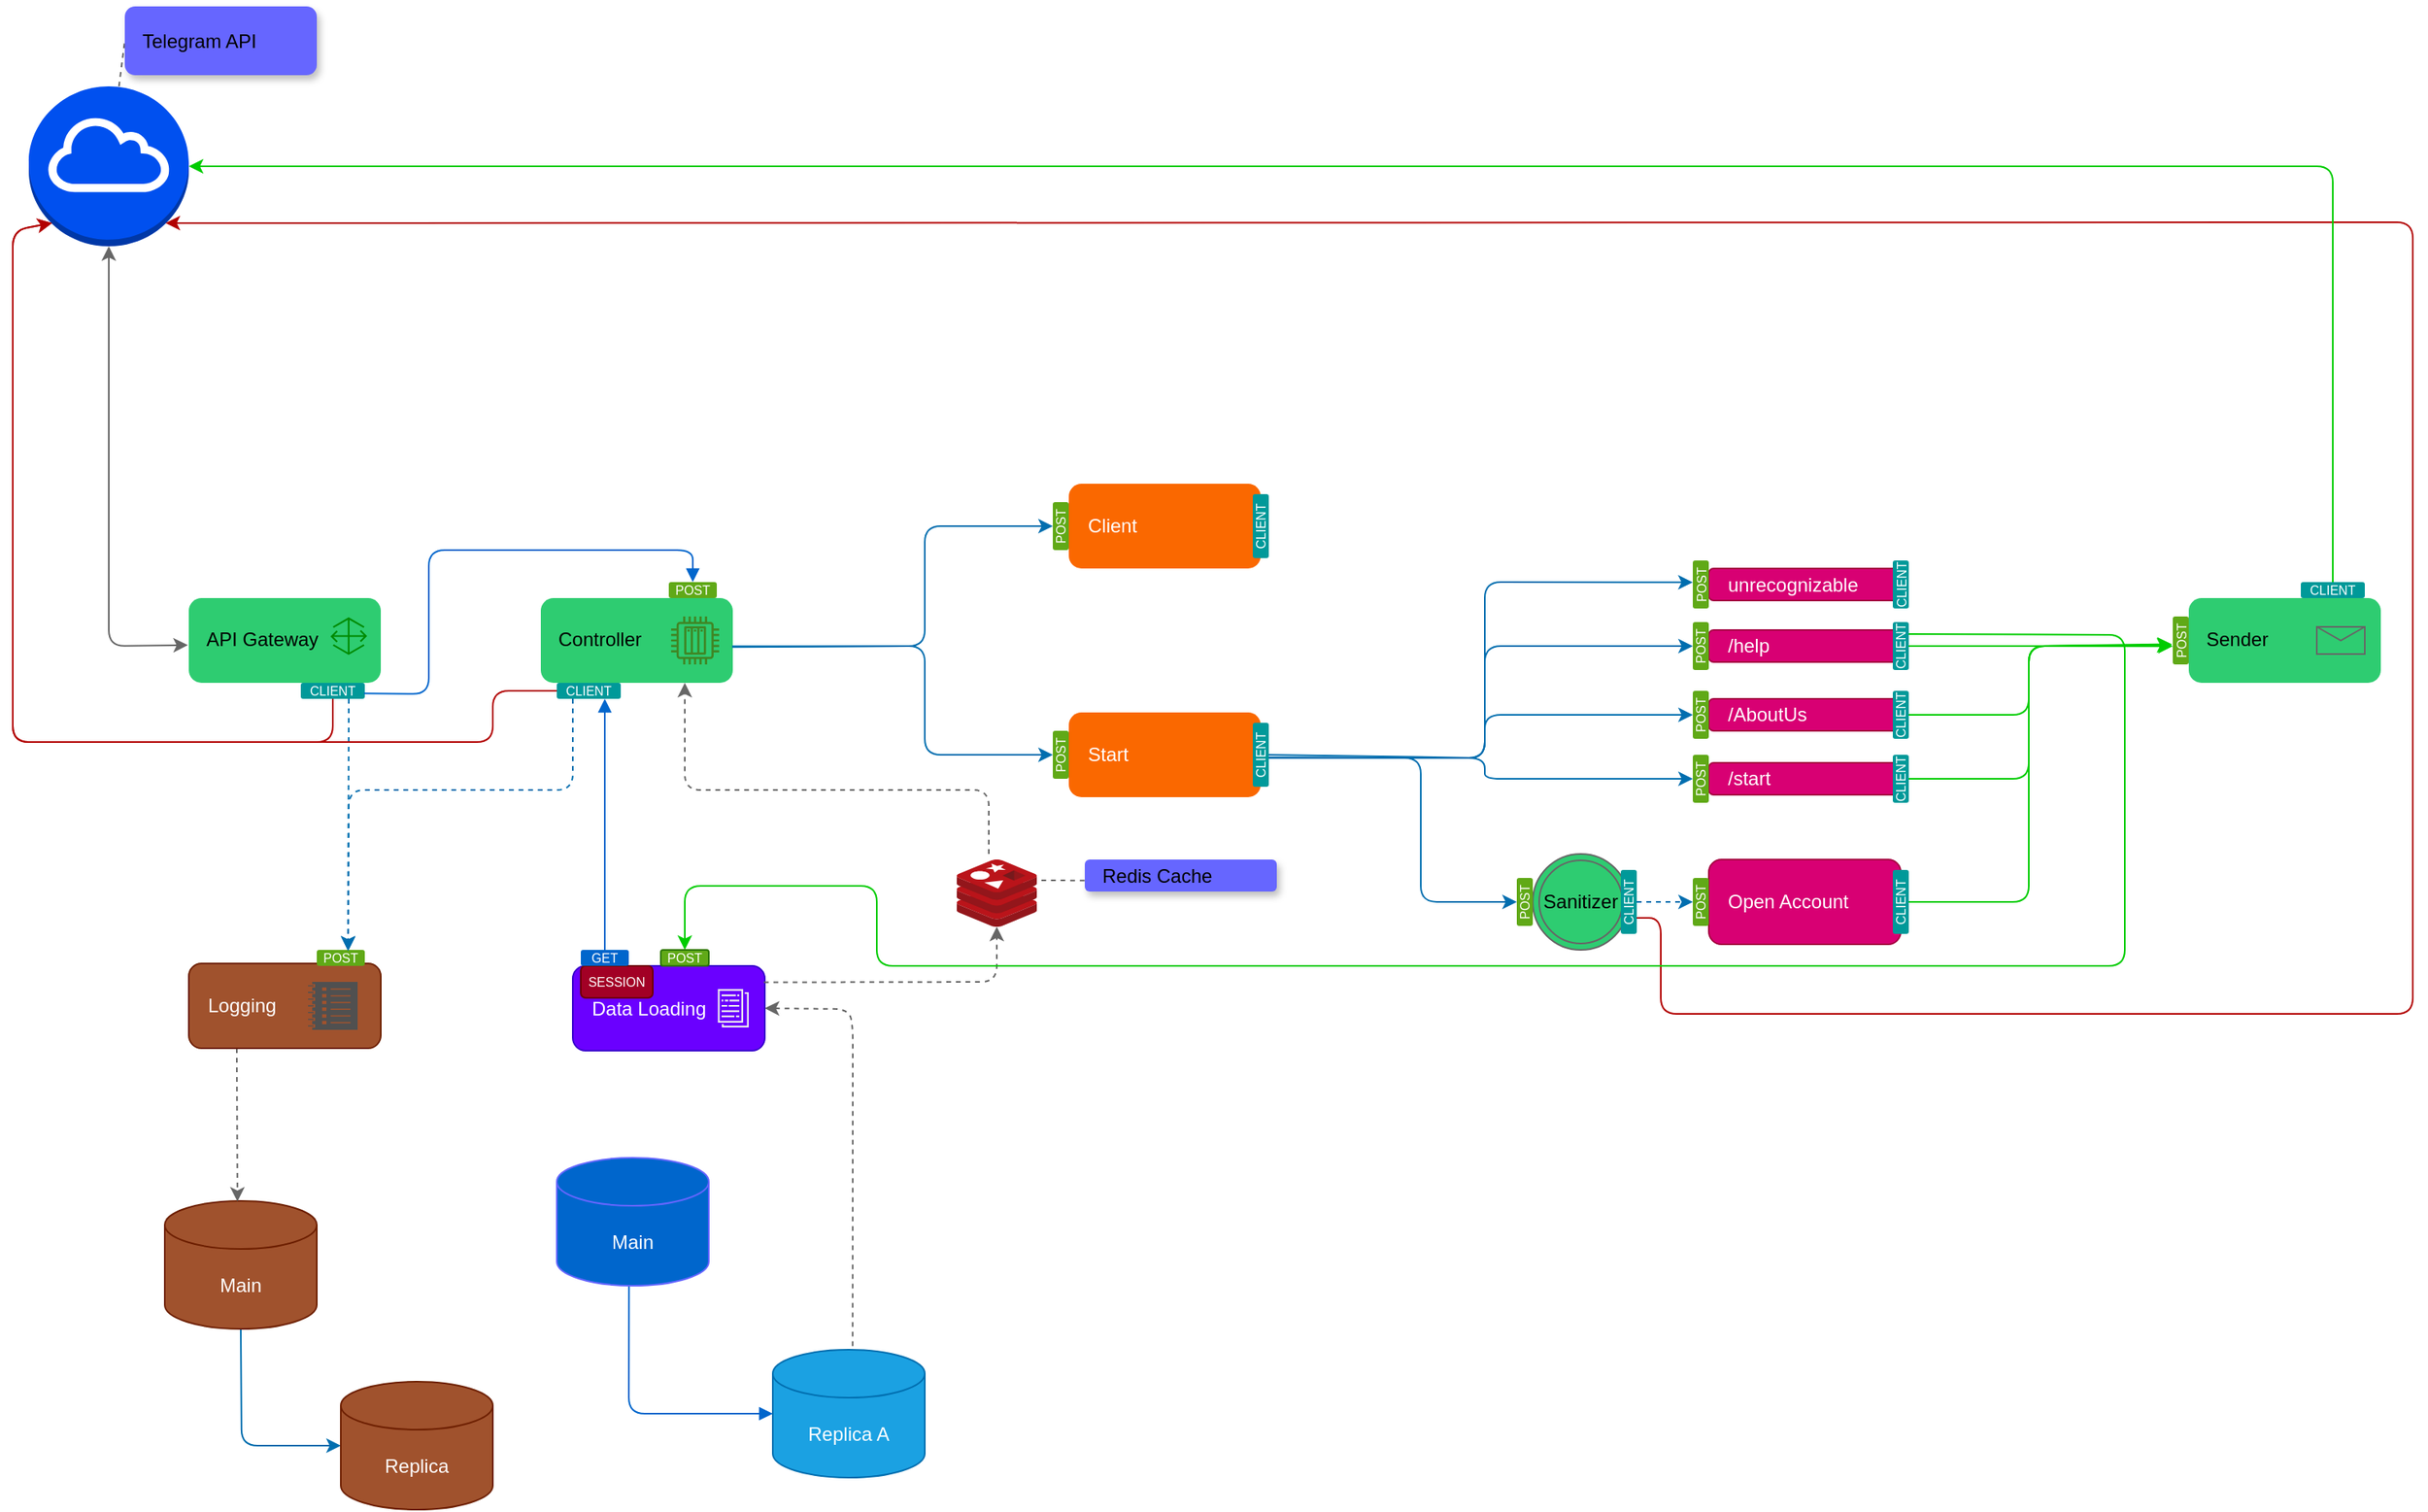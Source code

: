 <mxfile>
    <diagram id="sNHQUe1SK0V82_0eaNel" name="Página-1">
        <mxGraphModel dx="1059" dy="734" grid="1" gridSize="10" guides="1" tooltips="1" connect="1" arrows="1" fold="1" page="1" pageScale="1" pageWidth="2336" pageHeight="1654" background="none" math="0" shadow="0">
            <root>
                <mxCell id="0"/>
                <mxCell id="1" parent="0"/>
                <mxCell id="9" style="edgeStyle=none;html=1;entryX=0;entryY=0.5;entryDx=0;entryDy=0;dashed=1;endArrow=none;endFill=0;strokeColor=#666666;" parent="1" source="3" target="7" edge="1">
                    <mxGeometry relative="1" as="geometry"/>
                </mxCell>
                <mxCell id="20" style="edgeStyle=none;html=1;exitX=0.5;exitY=1;exitDx=0;exitDy=0;exitPerimeter=0;entryX=-0.005;entryY=0.555;entryDx=0;entryDy=0;strokeColor=#666666;endArrow=classic;endFill=1;entryPerimeter=0;startArrow=classic;startFill=1;" parent="1" source="3" target="12" edge="1">
                    <mxGeometry relative="1" as="geometry">
                        <Array as="points">
                            <mxPoint x="130" y="400"/>
                        </Array>
                    </mxGeometry>
                </mxCell>
                <mxCell id="3" value="" style="outlineConnect=0;dashed=0;verticalLabelPosition=bottom;verticalAlign=top;align=center;html=1;shape=mxgraph.aws3.internet_gateway;fillColor=#0050ef;fontColor=#ffffff;strokeColor=#6666FF;" parent="1" vertex="1">
                    <mxGeometry x="80" y="50" width="100" height="100" as="geometry"/>
                </mxCell>
                <mxCell id="10" value="" style="group" parent="1" vertex="1" connectable="0">
                    <mxGeometry x="140" width="120" height="43" as="geometry"/>
                </mxCell>
                <mxCell id="7" value="" style="rounded=1;whiteSpace=wrap;html=1;strokeColor=none;fillColor=#6666FF;shadow=1;" parent="10" vertex="1">
                    <mxGeometry width="120" height="43" as="geometry"/>
                </mxCell>
                <mxCell id="6" value="Telegram API" style="text;html=1;strokeColor=none;fillColor=none;align=left;verticalAlign=middle;whiteSpace=wrap;rounded=0;" parent="10" vertex="1">
                    <mxGeometry x="9" y="13" width="79" height="17" as="geometry"/>
                </mxCell>
                <mxCell id="18" value="" style="group" parent="1" vertex="1" connectable="0">
                    <mxGeometry x="180" y="370" width="120" height="53" as="geometry"/>
                </mxCell>
                <mxCell id="12" value="" style="rounded=1;whiteSpace=wrap;html=1;strokeColor=none;fillColor=#2ECC71;shadow=0;" parent="18" vertex="1">
                    <mxGeometry width="120" height="53" as="geometry"/>
                </mxCell>
                <mxCell id="13" value="API Gateway" style="text;html=1;strokeColor=none;fillColor=none;align=left;verticalAlign=middle;whiteSpace=wrap;rounded=0;" parent="18" vertex="1">
                    <mxGeometry x="9" y="16.023" width="79" height="20.953" as="geometry"/>
                </mxCell>
                <mxCell id="17" value="" style="sketch=0;outlineConnect=0;fontColor=#ffffff;fillColor=#008a00;strokeColor=#005700;dashed=0;verticalLabelPosition=bottom;verticalAlign=top;align=center;html=1;fontSize=12;fontStyle=0;aspect=fixed;pointerEvents=1;shape=mxgraph.aws4.gateway;rounded=1;shadow=0;" parent="18" vertex="1">
                    <mxGeometry x="88.55" y="12.017" width="22.9" height="23.5" as="geometry"/>
                </mxCell>
                <mxCell id="22" style="edgeStyle=none;html=1;exitX=0.5;exitY=1;exitDx=0;exitDy=0;entryX=0.875;entryY=0;entryDx=0;entryDy=0;entryPerimeter=0;strokeColor=#666666;fontSize=8;startArrow=none;startFill=0;endArrow=none;endFill=0;" parent="1" target="12" edge="1">
                    <mxGeometry relative="1" as="geometry">
                        <mxPoint x="285" y="370" as="sourcePoint"/>
                    </mxGeometry>
                </mxCell>
                <mxCell id="109" style="edgeStyle=none;html=1;exitX=0.5;exitY=1;exitDx=0;exitDy=0;entryX=0.145;entryY=0.855;entryDx=0;entryDy=0;entryPerimeter=0;fillColor=#e51400;strokeColor=#B20000;" parent="1" source="36" target="3" edge="1">
                    <mxGeometry relative="1" as="geometry">
                        <Array as="points">
                            <mxPoint x="270" y="460"/>
                            <mxPoint x="70" y="460"/>
                            <mxPoint x="70" y="140"/>
                        </Array>
                    </mxGeometry>
                </mxCell>
                <mxCell id="126" style="edgeStyle=none;html=1;exitX=0.75;exitY=1;exitDx=0;exitDy=0;entryX=0.651;entryY=0.035;entryDx=0;entryDy=0;entryPerimeter=0;fillColor=#1ba1e2;strokeColor=#006EAF;dashed=1;" parent="1" source="36" target="125" edge="1">
                    <mxGeometry relative="1" as="geometry"/>
                </mxCell>
                <mxCell id="36" value="CLIENT" style="rounded=1;whiteSpace=wrap;html=1;shadow=0;strokeColor=none;fontSize=8;fillColor=#009999;fontColor=#ffffff;" parent="1" vertex="1">
                    <mxGeometry x="250" y="423" width="40" height="10" as="geometry"/>
                </mxCell>
                <mxCell id="49" value="" style="group" parent="1" vertex="1" connectable="0">
                    <mxGeometry x="400" y="370" width="120" height="53" as="geometry"/>
                </mxCell>
                <mxCell id="50" value="" style="rounded=1;whiteSpace=wrap;html=1;strokeColor=none;fillColor=#2ECC71;shadow=0;" parent="49" vertex="1">
                    <mxGeometry width="120" height="53" as="geometry"/>
                </mxCell>
                <mxCell id="51" value="Controller" style="text;html=1;strokeColor=none;fillColor=none;align=left;verticalAlign=middle;whiteSpace=wrap;rounded=0;" parent="49" vertex="1">
                    <mxGeometry x="9" y="16.023" width="79" height="20.953" as="geometry"/>
                </mxCell>
                <mxCell id="55" value="" style="sketch=0;outlineConnect=0;fontColor=#232F3E;gradientColor=none;fillColor=#3F8624;strokeColor=none;dashed=0;verticalLabelPosition=bottom;verticalAlign=top;align=center;html=1;fontSize=12;fontStyle=0;aspect=fixed;pointerEvents=1;shape=mxgraph.aws4.iot_thing_plc;rounded=1;shadow=0;" parent="49" vertex="1">
                    <mxGeometry x="81.45" y="11.5" width="30" height="30" as="geometry"/>
                </mxCell>
                <mxCell id="53" value="POST" style="rounded=1;whiteSpace=wrap;html=1;shadow=0;strokeColor=none;fontSize=8;fillColor=#60a917;fontColor=#ffffff;" parent="1" vertex="1">
                    <mxGeometry x="480" y="360" width="30" height="10" as="geometry"/>
                </mxCell>
                <mxCell id="134" style="edgeStyle=none;html=1;entryX=0.75;entryY=1;entryDx=0;entryDy=0;dashed=1;strokeColor=#666666;startArrow=none;startFill=0;endArrow=classic;endFill=1;" parent="1" target="50" edge="1">
                    <mxGeometry relative="1" as="geometry">
                        <Array as="points">
                            <mxPoint x="680" y="520"/>
                            <mxPoint x="680" y="490"/>
                            <mxPoint x="490" y="490"/>
                        </Array>
                        <mxPoint x="680" y="530" as="sourcePoint"/>
                    </mxGeometry>
                </mxCell>
                <mxCell id="57" value="" style="sketch=0;aspect=fixed;html=1;points=[];align=center;image;fontSize=12;image=img/lib/mscae/Cache_Redis_Product.svg;rounded=1;shadow=0;strokeColor=#6666FF;fontColor=#FFFFFF;fillColor=#009999;" parent="1" vertex="1">
                    <mxGeometry x="660" y="533.5" width="50" height="42" as="geometry"/>
                </mxCell>
                <mxCell id="58" value="" style="group" parent="1" vertex="1" connectable="0">
                    <mxGeometry x="740" y="533.5" width="120" height="20" as="geometry"/>
                </mxCell>
                <mxCell id="59" value="" style="rounded=1;whiteSpace=wrap;html=1;strokeColor=none;fillColor=#6666FF;shadow=1;" parent="58" vertex="1">
                    <mxGeometry width="120" height="20" as="geometry"/>
                </mxCell>
                <mxCell id="60" value="Redis Cache" style="text;html=1;strokeColor=none;fillColor=none;align=left;verticalAlign=middle;whiteSpace=wrap;rounded=0;" parent="58" vertex="1">
                    <mxGeometry x="9" y="6.047" width="79" height="7.907" as="geometry"/>
                </mxCell>
                <mxCell id="63" style="edgeStyle=none;html=1;exitX=-0.001;exitY=0.657;exitDx=0;exitDy=0;entryX=1.005;entryY=0.309;entryDx=0;entryDy=0;entryPerimeter=0;strokeColor=#666666;fontSize=12;fontColor=#FFFFFF;startArrow=none;startFill=0;endArrow=none;endFill=0;dashed=1;exitPerimeter=0;" parent="1" source="59" target="57" edge="1">
                    <mxGeometry relative="1" as="geometry">
                        <Array as="points">
                            <mxPoint x="720" y="546.5"/>
                        </Array>
                    </mxGeometry>
                </mxCell>
                <mxCell id="73" value="" style="group" parent="1" vertex="1" connectable="0">
                    <mxGeometry x="420" y="600" width="120" height="53" as="geometry"/>
                </mxCell>
                <mxCell id="72" value="Data Loading" style="rounded=1;whiteSpace=wrap;html=1;shadow=0;strokeColor=#3700CC;fontSize=12;fontColor=#ffffff;fillColor=#6a00ff;align=left;spacingLeft=10;" parent="73" vertex="1">
                    <mxGeometry width="120" height="53" as="geometry"/>
                </mxCell>
                <mxCell id="65" value="" style="sketch=0;outlineConnect=0;fillColor=#eeeeee;strokeColor=#36393d;dashed=0;verticalLabelPosition=bottom;verticalAlign=top;align=center;html=1;fontSize=12;fontStyle=0;aspect=fixed;pointerEvents=1;shape=mxgraph.aws4.data_set;rounded=1;shadow=0;" parent="73" vertex="1">
                    <mxGeometry x="90.62" y="14.5" width="19.38" height="24" as="geometry"/>
                </mxCell>
                <mxCell id="76" value="SESSION" style="rounded=1;whiteSpace=wrap;html=1;shadow=0;strokeColor=#6F0000;fontSize=8;fillColor=#a20025;fontColor=#ffffff;" parent="73" vertex="1">
                    <mxGeometry x="5" width="45" height="20" as="geometry"/>
                </mxCell>
                <mxCell id="75" value="GET" style="rounded=1;whiteSpace=wrap;html=1;shadow=0;strokeColor=none;fontSize=8;fillColor=#0066CC;fontColor=#ffffff;" parent="1" vertex="1">
                    <mxGeometry x="425" y="590" width="30" height="10" as="geometry"/>
                </mxCell>
                <mxCell id="78" style="edgeStyle=none;html=1;exitX=0.75;exitY=1;exitDx=0;exitDy=0;entryX=0.5;entryY=0;entryDx=0;entryDy=0;strokeColor=#0066CC;fontSize=12;fontColor=#FFFFFF;startArrow=block;startFill=1;endArrow=none;endFill=0;" parent="1" source="77" target="75" edge="1">
                    <mxGeometry relative="1" as="geometry">
                        <Array as="points">
                            <mxPoint x="440" y="480"/>
                        </Array>
                    </mxGeometry>
                </mxCell>
                <mxCell id="132" style="edgeStyle=none;html=1;exitX=0;exitY=0.5;exitDx=0;exitDy=0;entryX=0.145;entryY=0.855;entryDx=0;entryDy=0;entryPerimeter=0;fillColor=#e51400;strokeColor=#B20000;" parent="1" source="77" target="3" edge="1">
                    <mxGeometry relative="1" as="geometry">
                        <mxPoint x="310" y="446.333" as="targetPoint"/>
                        <Array as="points">
                            <mxPoint x="370" y="428"/>
                            <mxPoint x="370" y="460"/>
                            <mxPoint x="70" y="460"/>
                            <mxPoint x="70" y="140"/>
                        </Array>
                    </mxGeometry>
                </mxCell>
                <mxCell id="77" value="CLIENT" style="rounded=1;whiteSpace=wrap;html=1;shadow=0;strokeColor=none;fontSize=8;fillColor=#009999;fontColor=#ffffff;" parent="1" vertex="1">
                    <mxGeometry x="410" y="423" width="40" height="10" as="geometry"/>
                </mxCell>
                <mxCell id="83" style="edgeStyle=none;html=1;exitX=0.475;exitY=0.988;exitDx=0;exitDy=0;exitPerimeter=0;entryX=0;entryY=0.5;entryDx=0;entryDy=0;entryPerimeter=0;strokeColor=#0066CC;fontSize=12;fontColor=#FFFFFF;startArrow=none;startFill=0;endArrow=block;endFill=1;" parent="1" source="79" target="80" edge="1">
                    <mxGeometry relative="1" as="geometry">
                        <Array as="points">
                            <mxPoint x="455" y="880"/>
                        </Array>
                    </mxGeometry>
                </mxCell>
                <mxCell id="79" value="Main" style="shape=cylinder3;whiteSpace=wrap;html=1;boundedLbl=1;backgroundOutline=1;size=15;rounded=1;shadow=0;strokeColor=#6666FF;fontSize=12;fontColor=#FFFFFF;fillColor=#0066CC;" parent="1" vertex="1">
                    <mxGeometry x="410" y="720" width="95" height="80" as="geometry"/>
                </mxCell>
                <mxCell id="80" value="Replica A" style="shape=cylinder3;whiteSpace=wrap;html=1;boundedLbl=1;backgroundOutline=1;size=15;rounded=1;shadow=0;strokeColor=#006EAF;fontSize=12;fontColor=#ffffff;fillColor=#1ba1e2;" parent="1" vertex="1">
                    <mxGeometry x="545" y="840" width="95" height="80" as="geometry"/>
                </mxCell>
                <mxCell id="82" style="edgeStyle=none;html=1;exitX=1;exitY=0.5;exitDx=0;exitDy=0;entryX=0.525;entryY=-0.002;entryDx=0;entryDy=0;entryPerimeter=0;strokeColor=#666666;fontSize=12;fontColor=#FFFFFF;startArrow=classic;startFill=1;endArrow=none;endFill=0;dashed=1;" parent="1" source="72" target="80" edge="1">
                    <mxGeometry relative="1" as="geometry">
                        <mxPoint x="595.55" y="589.94" as="sourcePoint"/>
                        <mxPoint x="595" y="203.062" as="targetPoint"/>
                        <Array as="points">
                            <mxPoint x="593" y="627"/>
                            <mxPoint x="595" y="640"/>
                        </Array>
                    </mxGeometry>
                </mxCell>
                <mxCell id="84" value="Start" style="rounded=1;whiteSpace=wrap;html=1;shadow=0;strokeColor=none;fontSize=12;fillColor=#fa6800;fontColor=#FFFFFF;align=left;spacingLeft=10;" parent="1" vertex="1">
                    <mxGeometry x="730" y="441.5" width="120" height="53" as="geometry"/>
                </mxCell>
                <mxCell id="85" value="Client" style="rounded=1;whiteSpace=wrap;html=1;shadow=0;strokeColor=none;fontSize=12;fillColor=#fa6800;fontColor=#FFFFFF;align=left;spacingLeft=10;" parent="1" vertex="1">
                    <mxGeometry x="730" y="298.5" width="120" height="53" as="geometry"/>
                </mxCell>
                <mxCell id="87" value="POST" style="rounded=1;whiteSpace=wrap;html=1;shadow=0;strokeColor=none;fontSize=8;fillColor=#60a917;fontColor=#ffffff;rotation=-90;" parent="1" vertex="1">
                    <mxGeometry x="710" y="463" width="30" height="10" as="geometry"/>
                </mxCell>
                <mxCell id="88" value="POST" style="rounded=1;whiteSpace=wrap;html=1;shadow=0;strokeColor=none;fontSize=8;fillColor=#60a917;fontColor=#ffffff;rotation=-90;" parent="1" vertex="1">
                    <mxGeometry x="710" y="320" width="30" height="10" as="geometry"/>
                </mxCell>
                <mxCell id="108" style="edgeStyle=none;html=1;exitX=0.988;exitY=0.668;exitDx=0;exitDy=0;strokeColor=#0066CC;fontSize=12;fontColor=#FFFFFF;startArrow=none;startFill=0;endArrow=block;endFill=1;exitPerimeter=0;entryX=0.5;entryY=0;entryDx=0;entryDy=0;" parent="1" source="36" target="53" edge="1">
                    <mxGeometry relative="1" as="geometry">
                        <Array as="points">
                            <mxPoint x="330" y="430"/>
                            <mxPoint x="330" y="340"/>
                            <mxPoint x="420" y="340"/>
                            <mxPoint x="495" y="340"/>
                        </Array>
                        <mxPoint x="440" y="443" as="sourcePoint"/>
                        <mxPoint x="500" y="340" as="targetPoint"/>
                    </mxGeometry>
                </mxCell>
                <mxCell id="129" style="edgeStyle=none;html=1;exitX=0.5;exitY=1;exitDx=0;exitDy=0;exitPerimeter=0;entryX=0;entryY=0.5;entryDx=0;entryDy=0;entryPerimeter=0;strokeColor=#006EAF;startArrow=none;startFill=0;endArrow=classic;endFill=1;fillColor=#1ba1e2;" parent="1" source="110" target="127" edge="1">
                    <mxGeometry relative="1" as="geometry">
                        <Array as="points">
                            <mxPoint x="213" y="900"/>
                        </Array>
                    </mxGeometry>
                </mxCell>
                <mxCell id="110" value="Main" style="shape=cylinder3;whiteSpace=wrap;html=1;boundedLbl=1;backgroundOutline=1;size=15;rounded=1;shadow=0;strokeColor=#6D1F00;fontSize=12;fontColor=#ffffff;fillColor=#a0522d;" parent="1" vertex="1">
                    <mxGeometry x="165" y="747" width="95" height="80" as="geometry"/>
                </mxCell>
                <mxCell id="128" style="edgeStyle=none;html=1;exitX=0.25;exitY=1;exitDx=0;exitDy=0;entryX=0.478;entryY=0.005;entryDx=0;entryDy=0;entryPerimeter=0;startArrow=none;startFill=0;endArrow=classic;endFill=1;dashed=1;strokeColor=#666666;" parent="1" source="120" target="110" edge="1">
                    <mxGeometry relative="1" as="geometry"/>
                </mxCell>
                <mxCell id="120" value="Logging" style="rounded=1;whiteSpace=wrap;html=1;shadow=0;strokeColor=#6D1F00;fontSize=12;fillColor=#a0522d;fontColor=#ffffff;align=left;spacingLeft=10;" parent="1" vertex="1">
                    <mxGeometry x="180" y="598.5" width="120" height="53" as="geometry"/>
                </mxCell>
                <mxCell id="123" value="" style="sketch=0;pointerEvents=1;shadow=0;dashed=0;html=1;strokeColor=none;labelPosition=center;verticalLabelPosition=bottom;verticalAlign=top;align=center;fillColor=#505050;shape=mxgraph.mscae.oms.log_management" parent="1" vertex="1">
                    <mxGeometry x="254.5" y="610" width="31" height="30" as="geometry"/>
                </mxCell>
                <mxCell id="125" value="POST" style="rounded=1;whiteSpace=wrap;html=1;shadow=0;strokeColor=none;fontSize=8;fillColor=#60a917;fontColor=#ffffff;" parent="1" vertex="1">
                    <mxGeometry x="260" y="590" width="30" height="10" as="geometry"/>
                </mxCell>
                <mxCell id="127" value="Replica" style="shape=cylinder3;whiteSpace=wrap;html=1;boundedLbl=1;backgroundOutline=1;size=15;rounded=1;shadow=0;strokeColor=#6D1F00;fontSize=12;fontColor=#ffffff;fillColor=#a0522d;" parent="1" vertex="1">
                    <mxGeometry x="275" y="860" width="95" height="80" as="geometry"/>
                </mxCell>
                <mxCell id="130" style="edgeStyle=none;html=1;exitX=0.25;exitY=1;exitDx=0;exitDy=0;entryX=0.653;entryY=0.073;entryDx=0;entryDy=0;fillColor=#1ba1e2;strokeColor=#006EAF;dashed=1;entryPerimeter=0;" parent="1" source="77" target="125" edge="1">
                    <mxGeometry relative="1" as="geometry">
                        <mxPoint x="390.47" y="450" as="sourcePoint"/>
                        <mxPoint x="390" y="588.85" as="targetPoint"/>
                        <Array as="points">
                            <mxPoint x="420" y="490"/>
                            <mxPoint x="280" y="490"/>
                        </Array>
                    </mxGeometry>
                </mxCell>
                <mxCell id="133" style="edgeStyle=none;html=1;exitX=0.995;exitY=0.194;exitDx=0;exitDy=0;entryX=0.5;entryY=1;entryDx=0;entryDy=0;entryPerimeter=0;exitPerimeter=0;dashed=1;strokeColor=#666666;" parent="1" source="72" target="57" edge="1">
                    <mxGeometry relative="1" as="geometry">
                        <Array as="points">
                            <mxPoint x="685" y="610"/>
                        </Array>
                    </mxGeometry>
                </mxCell>
                <mxCell id="135" value="Open Account" style="rounded=1;whiteSpace=wrap;html=1;shadow=0;strokeColor=#A50040;fontSize=12;fillColor=#d80073;fontColor=#ffffff;align=left;spacingLeft=10;" parent="1" vertex="1">
                    <mxGeometry x="1130" y="533.5" width="120" height="53" as="geometry"/>
                </mxCell>
                <mxCell id="136" value="POST" style="rounded=1;whiteSpace=wrap;html=1;shadow=0;strokeColor=none;fontSize=8;fillColor=#60a917;fontColor=#ffffff;rotation=-90;" parent="1" vertex="1">
                    <mxGeometry x="1110" y="555" width="30" height="10" as="geometry"/>
                </mxCell>
                <mxCell id="137" style="edgeStyle=none;html=1;exitX=0.997;exitY=0.569;exitDx=0;exitDy=0;entryX=0.5;entryY=0;entryDx=0;entryDy=0;strokeColor=#006EAF;startArrow=none;startFill=0;endArrow=classic;endFill=1;exitPerimeter=0;fillColor=#1ba1e2;" parent="1" source="50" target="87" edge="1">
                    <mxGeometry relative="1" as="geometry">
                        <Array as="points">
                            <mxPoint x="640" y="400"/>
                            <mxPoint x="640" y="468"/>
                        </Array>
                    </mxGeometry>
                </mxCell>
                <mxCell id="138" style="edgeStyle=none;html=1;exitX=0.997;exitY=0.577;exitDx=0;exitDy=0;entryX=0.5;entryY=0;entryDx=0;entryDy=0;strokeColor=#006EAF;startArrow=none;startFill=0;endArrow=classic;endFill=1;exitPerimeter=0;fillColor=#1ba1e2;" parent="1" source="50" target="88" edge="1">
                    <mxGeometry relative="1" as="geometry">
                        <Array as="points">
                            <mxPoint x="640" y="400"/>
                            <mxPoint x="640" y="325"/>
                        </Array>
                    </mxGeometry>
                </mxCell>
                <mxCell id="139" value="Sanitizer" style="ellipse;shape=doubleEllipse;whiteSpace=wrap;html=1;aspect=fixed;fillColor=#2ECC71;strokeColor=#666666;" parent="1" vertex="1">
                    <mxGeometry x="1020" y="530" width="60" height="60" as="geometry"/>
                </mxCell>
                <mxCell id="150" style="edgeStyle=none;html=1;exitX=0.455;exitY=0.99;exitDx=0;exitDy=0;entryX=0.5;entryY=0;entryDx=0;entryDy=0;strokeColor=#006EAF;startArrow=none;startFill=0;endArrow=classic;endFill=1;exitPerimeter=0;fillColor=#1ba1e2;" parent="1" source="140" target="149" edge="1">
                    <mxGeometry relative="1" as="geometry">
                        <Array as="points">
                            <mxPoint x="990" y="470"/>
                            <mxPoint x="990" y="400"/>
                        </Array>
                    </mxGeometry>
                </mxCell>
                <mxCell id="152" style="edgeStyle=none;html=1;exitX=0.455;exitY=0.982;exitDx=0;exitDy=0;entryX=0.5;entryY=0;entryDx=0;entryDy=0;strokeColor=#006EAF;startArrow=none;startFill=0;endArrow=classic;endFill=1;exitPerimeter=0;fillColor=#1ba1e2;" parent="1" source="140" target="147" edge="1">
                    <mxGeometry relative="1" as="geometry">
                        <Array as="points">
                            <mxPoint x="990" y="470"/>
                            <mxPoint x="990" y="443"/>
                        </Array>
                    </mxGeometry>
                </mxCell>
                <mxCell id="153" style="edgeStyle=none;html=1;exitX=0.454;exitY=0.977;exitDx=0;exitDy=0;entryX=0.5;entryY=0;entryDx=0;entryDy=0;strokeColor=#006EAF;startArrow=none;startFill=0;endArrow=classic;endFill=1;exitPerimeter=0;fillColor=#1ba1e2;" parent="1" source="140" target="145" edge="1">
                    <mxGeometry relative="1" as="geometry">
                        <Array as="points">
                            <mxPoint x="990" y="470"/>
                            <mxPoint x="990" y="483"/>
                        </Array>
                    </mxGeometry>
                </mxCell>
                <mxCell id="154" style="edgeStyle=none;html=1;exitX=0.451;exitY=0.958;exitDx=0;exitDy=0;entryX=0.5;entryY=0;entryDx=0;entryDy=0;strokeColor=#006EAF;startArrow=none;startFill=0;endArrow=classic;endFill=1;exitPerimeter=0;fillColor=#1ba1e2;" parent="1" source="140" target="142" edge="1">
                    <mxGeometry relative="1" as="geometry">
                        <Array as="points">
                            <mxPoint x="950" y="470"/>
                            <mxPoint x="950" y="560"/>
                        </Array>
                    </mxGeometry>
                </mxCell>
                <mxCell id="176" style="edgeStyle=none;html=1;exitX=0.5;exitY=1;exitDx=0;exitDy=0;entryX=0.545;entryY=-0.009;entryDx=0;entryDy=0;strokeColor=#006EAF;startArrow=none;startFill=0;endArrow=classic;endFill=1;entryPerimeter=0;fillColor=#1ba1e2;" parent="1" source="140" target="174" edge="1">
                    <mxGeometry relative="1" as="geometry">
                        <Array as="points">
                            <mxPoint x="990" y="470"/>
                            <mxPoint x="990" y="360"/>
                        </Array>
                    </mxGeometry>
                </mxCell>
                <mxCell id="140" value="CLIENT" style="rounded=1;whiteSpace=wrap;html=1;shadow=0;strokeColor=none;fontSize=8;fillColor=#009999;fontColor=#ffffff;rotation=-90;" parent="1" vertex="1">
                    <mxGeometry x="830" y="463" width="40" height="10" as="geometry"/>
                </mxCell>
                <mxCell id="141" value="CLIENT" style="rounded=1;whiteSpace=wrap;html=1;shadow=0;strokeColor=none;fontSize=8;fillColor=#009999;fontColor=#ffffff;rotation=-90;" parent="1" vertex="1">
                    <mxGeometry x="830" y="320" width="40" height="10" as="geometry"/>
                </mxCell>
                <mxCell id="142" value="POST" style="rounded=1;whiteSpace=wrap;html=1;shadow=0;strokeColor=none;fontSize=8;fillColor=#60a917;fontColor=#ffffff;rotation=-90;" parent="1" vertex="1">
                    <mxGeometry x="1000" y="555" width="30" height="10" as="geometry"/>
                </mxCell>
                <mxCell id="155" style="edgeStyle=none;html=1;exitX=0.5;exitY=1;exitDx=0;exitDy=0;entryX=0.5;entryY=0;entryDx=0;entryDy=0;strokeColor=#006EAF;startArrow=none;startFill=0;endArrow=classic;endFill=1;fillColor=#1ba1e2;dashed=1;" parent="1" source="143" target="136" edge="1">
                    <mxGeometry relative="1" as="geometry"/>
                </mxCell>
                <mxCell id="165" style="edgeStyle=none;html=1;exitX=0.25;exitY=1;exitDx=0;exitDy=0;strokeColor=#B20000;startArrow=none;startFill=0;endArrow=classic;endFill=1;fillColor=#e51400;entryX=0.855;entryY=0.855;entryDx=0;entryDy=0;entryPerimeter=0;" parent="1" source="143" target="3" edge="1">
                    <mxGeometry relative="1" as="geometry">
                        <mxPoint x="1570" y="110" as="targetPoint"/>
                        <Array as="points">
                            <mxPoint x="1100" y="570"/>
                            <mxPoint x="1100" y="630"/>
                            <mxPoint x="1570" y="630"/>
                            <mxPoint x="1570" y="135"/>
                        </Array>
                    </mxGeometry>
                </mxCell>
                <mxCell id="143" value="CLIENT" style="rounded=1;whiteSpace=wrap;html=1;shadow=0;strokeColor=none;fontSize=8;fillColor=#009999;fontColor=#ffffff;rotation=-90;" parent="1" vertex="1">
                    <mxGeometry x="1060" y="555" width="40" height="10" as="geometry"/>
                </mxCell>
                <mxCell id="144" value="/start" style="rounded=1;whiteSpace=wrap;html=1;shadow=0;strokeColor=#A50040;fontSize=12;fillColor=#d80073;fontColor=#ffffff;align=left;spacingLeft=10;" parent="1" vertex="1">
                    <mxGeometry x="1130" y="473" width="120" height="20" as="geometry"/>
                </mxCell>
                <mxCell id="145" value="POST" style="rounded=1;whiteSpace=wrap;html=1;shadow=0;strokeColor=none;fontSize=8;fillColor=#60a917;fontColor=#ffffff;rotation=-90;" parent="1" vertex="1">
                    <mxGeometry x="1110" y="478" width="30" height="10" as="geometry"/>
                </mxCell>
                <mxCell id="146" value="/AboutUs" style="rounded=1;whiteSpace=wrap;html=1;shadow=0;strokeColor=#A50040;fontSize=12;fillColor=#d80073;fontColor=#ffffff;align=left;spacingLeft=10;" parent="1" vertex="1">
                    <mxGeometry x="1130" y="433" width="120" height="20" as="geometry"/>
                </mxCell>
                <mxCell id="147" value="POST" style="rounded=1;whiteSpace=wrap;html=1;shadow=0;strokeColor=none;fontSize=8;fillColor=#60a917;fontColor=#ffffff;rotation=-90;" parent="1" vertex="1">
                    <mxGeometry x="1110" y="438" width="30" height="10" as="geometry"/>
                </mxCell>
                <mxCell id="148" value="/help" style="rounded=1;whiteSpace=wrap;html=1;shadow=0;strokeColor=#A50040;fontSize=12;fillColor=#d80073;fontColor=#ffffff;align=left;spacingLeft=10;" parent="1" vertex="1">
                    <mxGeometry x="1130" y="390" width="120" height="20" as="geometry"/>
                </mxCell>
                <mxCell id="149" value="POST" style="rounded=1;whiteSpace=wrap;html=1;shadow=0;strokeColor=none;fontSize=8;fillColor=#60a917;fontColor=#ffffff;rotation=-90;" parent="1" vertex="1">
                    <mxGeometry x="1110" y="395" width="30" height="10" as="geometry"/>
                </mxCell>
                <mxCell id="156" value="" style="group" parent="1" vertex="1" connectable="0">
                    <mxGeometry x="1430" y="370" width="120" height="53" as="geometry"/>
                </mxCell>
                <mxCell id="157" value="" style="rounded=1;whiteSpace=wrap;html=1;strokeColor=none;fillColor=#2ECC71;shadow=0;" parent="156" vertex="1">
                    <mxGeometry width="120" height="53" as="geometry"/>
                </mxCell>
                <mxCell id="158" value="Sender" style="text;html=1;strokeColor=none;fillColor=none;align=left;verticalAlign=middle;whiteSpace=wrap;rounded=0;" parent="156" vertex="1">
                    <mxGeometry x="9" y="16.023" width="79" height="20.953" as="geometry"/>
                </mxCell>
                <mxCell id="160" value="" style="shape=message;html=1;html=1;outlineConnect=0;labelPosition=center;verticalLabelPosition=bottom;align=center;verticalAlign=top;strokeColor=#666666;fillColor=#2ECC71;" parent="156" vertex="1">
                    <mxGeometry x="80" y="18" width="30" height="17" as="geometry"/>
                </mxCell>
                <mxCell id="163" value="CLIENT" style="rounded=1;whiteSpace=wrap;html=1;shadow=0;strokeColor=none;fontSize=8;fillColor=#009999;fontColor=#ffffff;rotation=0;" parent="156" vertex="1">
                    <mxGeometry x="70" y="-10" width="40" height="10" as="geometry"/>
                </mxCell>
                <mxCell id="161" value="POST" style="rounded=1;whiteSpace=wrap;html=1;shadow=0;strokeColor=none;fontSize=8;fillColor=#60a917;fontColor=#ffffff;rotation=-90;" parent="1" vertex="1">
                    <mxGeometry x="1410" y="391.5" width="30" height="10" as="geometry"/>
                </mxCell>
                <mxCell id="169" style="edgeStyle=none;html=1;exitX=0.5;exitY=1;exitDx=0;exitDy=0;entryX=0.4;entryY=-0.056;entryDx=0;entryDy=0;strokeColor=#00CC00;startArrow=none;startFill=0;endArrow=classic;endFill=1;entryPerimeter=0;" parent="1" source="162" target="161" edge="1">
                    <mxGeometry relative="1" as="geometry">
                        <Array as="points">
                            <mxPoint x="1330" y="560"/>
                            <mxPoint x="1330" y="400"/>
                        </Array>
                    </mxGeometry>
                </mxCell>
                <mxCell id="162" value="CLIENT" style="rounded=1;whiteSpace=wrap;html=1;shadow=0;strokeColor=none;fontSize=8;fillColor=#009999;fontColor=#ffffff;rotation=-90;" parent="1" vertex="1">
                    <mxGeometry x="1230" y="555" width="40" height="10" as="geometry"/>
                </mxCell>
                <mxCell id="164" style="edgeStyle=none;html=1;exitX=0.5;exitY=0;exitDx=0;exitDy=0;strokeColor=#00CC00;startArrow=none;startFill=0;endArrow=classic;endFill=1;entryX=1;entryY=0.5;entryDx=0;entryDy=0;entryPerimeter=0;fillColor=#008a00;" parent="1" source="163" target="3" edge="1">
                    <mxGeometry relative="1" as="geometry">
                        <mxPoint x="1230" y="100" as="targetPoint"/>
                        <Array as="points">
                            <mxPoint x="1520" y="100"/>
                        </Array>
                    </mxGeometry>
                </mxCell>
                <mxCell id="170" style="edgeStyle=none;html=1;exitX=0.5;exitY=1;exitDx=0;exitDy=0;entryX=0.399;entryY=-0.085;entryDx=0;entryDy=0;strokeColor=#00CC00;startArrow=none;startFill=0;endArrow=classic;endFill=1;entryPerimeter=0;" parent="1" source="166" target="161" edge="1">
                    <mxGeometry relative="1" as="geometry">
                        <Array as="points">
                            <mxPoint x="1330" y="483"/>
                            <mxPoint x="1330" y="400"/>
                        </Array>
                    </mxGeometry>
                </mxCell>
                <mxCell id="166" value="CLIENT" style="rounded=1;whiteSpace=wrap;html=1;shadow=0;strokeColor=none;fontSize=8;fillColor=#009999;fontColor=#ffffff;rotation=-90;" parent="1" vertex="1">
                    <mxGeometry x="1235" y="478" width="30" height="10" as="geometry"/>
                </mxCell>
                <mxCell id="171" style="edgeStyle=none;html=1;exitX=0.5;exitY=1;exitDx=0;exitDy=0;entryX=0.422;entryY=-0.053;entryDx=0;entryDy=0;entryPerimeter=0;strokeColor=#00CC00;startArrow=none;startFill=0;endArrow=classic;endFill=1;" parent="1" source="167" target="161" edge="1">
                    <mxGeometry relative="1" as="geometry">
                        <Array as="points">
                            <mxPoint x="1330" y="443"/>
                            <mxPoint x="1330" y="400"/>
                        </Array>
                    </mxGeometry>
                </mxCell>
                <mxCell id="167" value="CLIENT" style="rounded=1;whiteSpace=wrap;html=1;shadow=0;strokeColor=none;fontSize=8;fillColor=#009999;fontColor=#ffffff;rotation=-90;" parent="1" vertex="1">
                    <mxGeometry x="1235" y="438" width="30" height="10" as="geometry"/>
                </mxCell>
                <mxCell id="172" style="edgeStyle=none;html=1;exitX=0.5;exitY=1;exitDx=0;exitDy=0;strokeColor=#00CC00;startArrow=none;startFill=0;endArrow=classic;endFill=1;" parent="1" source="168" edge="1">
                    <mxGeometry relative="1" as="geometry">
                        <mxPoint x="1420" y="400.101" as="targetPoint"/>
                    </mxGeometry>
                </mxCell>
                <mxCell id="177" style="edgeStyle=none;html=1;exitX=0.75;exitY=1;exitDx=0;exitDy=0;entryX=0.5;entryY=0;entryDx=0;entryDy=0;fillColor=#60a917;strokeColor=#00CC00;" edge="1" parent="1" source="168" target="178">
                    <mxGeometry relative="1" as="geometry">
                        <mxPoint x="1420" y="500" as="targetPoint"/>
                        <Array as="points">
                            <mxPoint x="1390" y="393"/>
                            <mxPoint x="1390" y="600"/>
                            <mxPoint x="610" y="600"/>
                            <mxPoint x="610" y="550"/>
                            <mxPoint x="490" y="550"/>
                        </Array>
                    </mxGeometry>
                </mxCell>
                <mxCell id="168" value="CLIENT" style="rounded=1;whiteSpace=wrap;html=1;shadow=0;strokeColor=none;fontSize=8;fillColor=#009999;fontColor=#ffffff;rotation=-90;" parent="1" vertex="1">
                    <mxGeometry x="1235" y="395" width="30" height="10" as="geometry"/>
                </mxCell>
                <mxCell id="173" value="unrecognizable" style="rounded=1;whiteSpace=wrap;html=1;shadow=0;strokeColor=#A50040;fontSize=12;fillColor=#d80073;fontColor=#ffffff;align=left;spacingLeft=10;" parent="1" vertex="1">
                    <mxGeometry x="1130" y="351.5" width="120" height="20" as="geometry"/>
                </mxCell>
                <mxCell id="174" value="POST" style="rounded=1;whiteSpace=wrap;html=1;shadow=0;strokeColor=none;fontSize=8;fillColor=#60a917;fontColor=#ffffff;rotation=-90;" parent="1" vertex="1">
                    <mxGeometry x="1110" y="356.5" width="30" height="10" as="geometry"/>
                </mxCell>
                <mxCell id="175" value="CLIENT" style="rounded=1;whiteSpace=wrap;html=1;shadow=0;strokeColor=none;fontSize=8;fillColor=#009999;fontColor=#ffffff;rotation=-90;" parent="1" vertex="1">
                    <mxGeometry x="1235" y="356.5" width="30" height="10" as="geometry"/>
                </mxCell>
                <mxCell id="178" value="POST" style="rounded=1;whiteSpace=wrap;html=1;shadow=0;strokeColor=#2D7600;fontSize=8;fillColor=#60a917;fontColor=#ffffff;" vertex="1" parent="1">
                    <mxGeometry x="475" y="590" width="30" height="10" as="geometry"/>
                </mxCell>
            </root>
        </mxGraphModel>
    </diagram>
</mxfile>